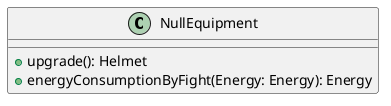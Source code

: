 @startuml
class NullEquipment {
    +upgrade(): Helmet
    +energyConsumptionByFight(Energy: Energy): Energy
}
@enduml